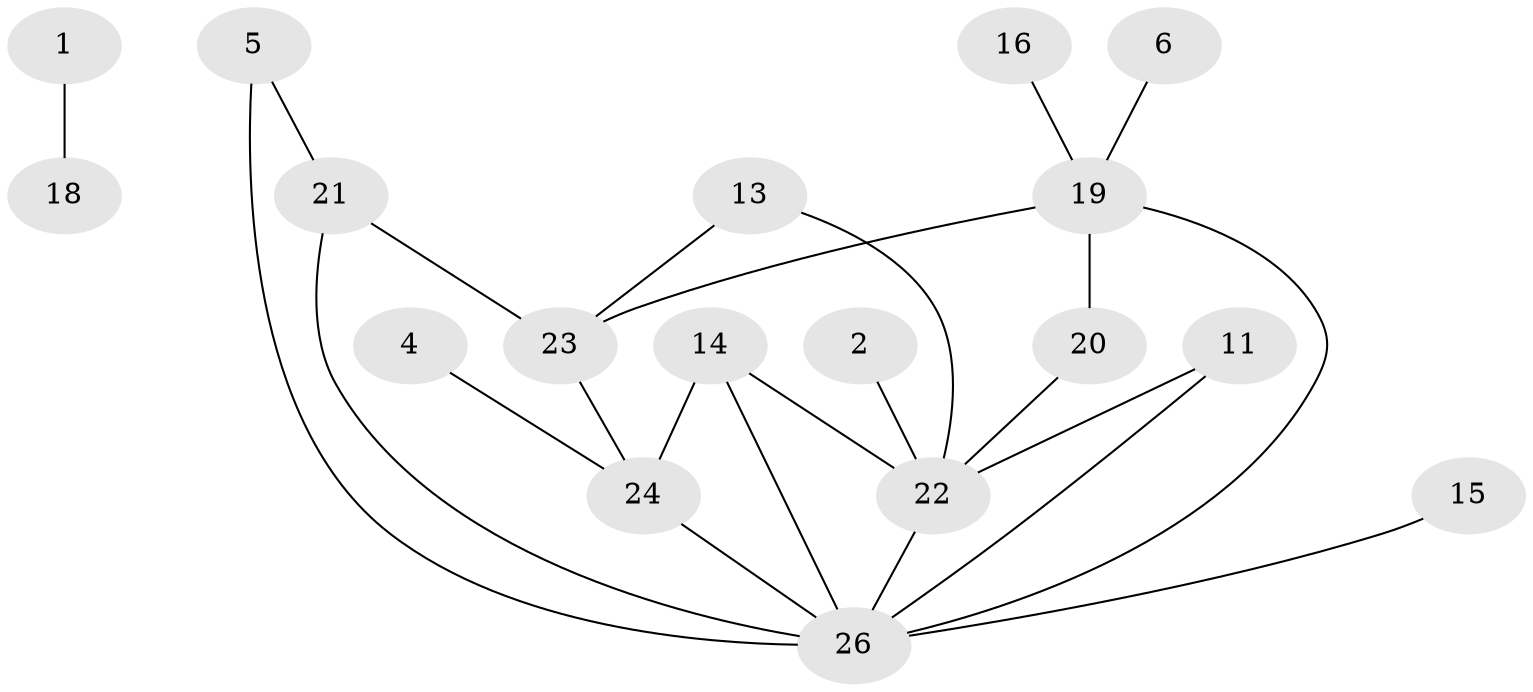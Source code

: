 // original degree distribution, {2: 0.38461538461538464, 1: 0.23076923076923078, 3: 0.1346153846153846, 4: 0.09615384615384616, 0: 0.1346153846153846, 7: 0.019230769230769232}
// Generated by graph-tools (version 1.1) at 2025/49/03/09/25 03:49:14]
// undirected, 18 vertices, 24 edges
graph export_dot {
graph [start="1"]
  node [color=gray90,style=filled];
  1;
  2;
  4;
  5;
  6;
  11;
  13;
  14;
  15;
  16;
  18;
  19;
  20;
  21;
  22;
  23;
  24;
  26;
  1 -- 18 [weight=1.0];
  2 -- 22 [weight=1.0];
  4 -- 24 [weight=1.0];
  5 -- 21 [weight=1.0];
  5 -- 26 [weight=1.0];
  6 -- 19 [weight=1.0];
  11 -- 22 [weight=1.0];
  11 -- 26 [weight=1.0];
  13 -- 22 [weight=1.0];
  13 -- 23 [weight=1.0];
  14 -- 22 [weight=1.0];
  14 -- 24 [weight=1.0];
  14 -- 26 [weight=1.0];
  15 -- 26 [weight=1.0];
  16 -- 19 [weight=1.0];
  19 -- 20 [weight=1.0];
  19 -- 23 [weight=1.0];
  19 -- 26 [weight=1.0];
  20 -- 22 [weight=1.0];
  21 -- 23 [weight=1.0];
  21 -- 26 [weight=1.0];
  22 -- 26 [weight=1.0];
  23 -- 24 [weight=1.0];
  24 -- 26 [weight=1.0];
}
